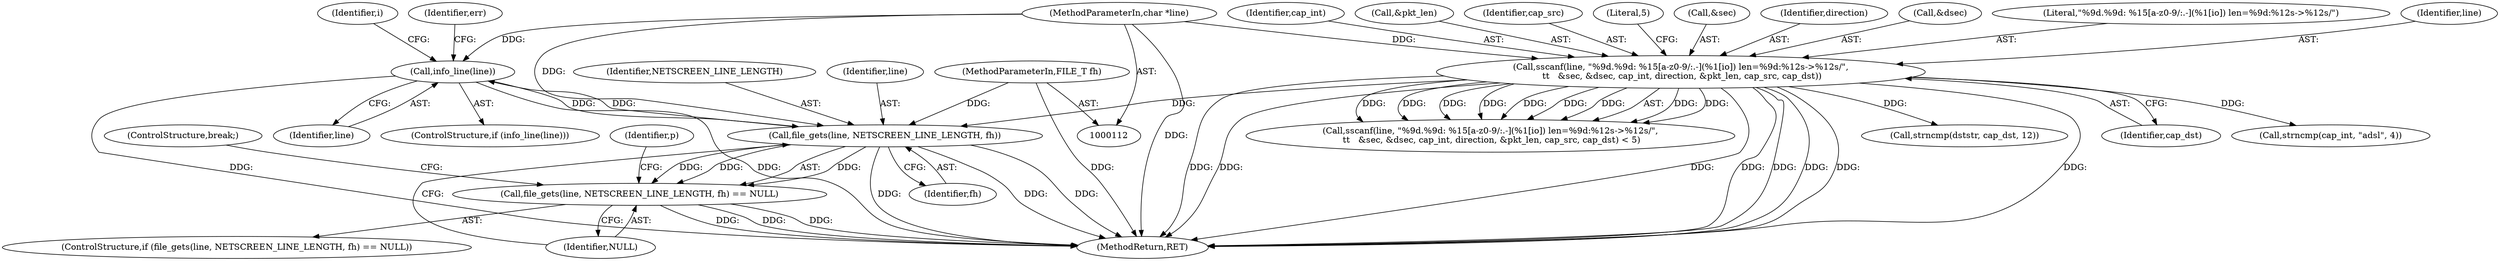 digraph "0_wireshark_11edc83b98a61e890d7bb01855389d40e984ea82@pointer" {
"1000289" [label="(Call,info_line(line))"];
"1000247" [label="(Call,file_gets(line, NETSCREEN_LINE_LENGTH, fh))"];
"1000289" [label="(Call,info_line(line))"];
"1000116" [label="(MethodParameterIn,char *line)"];
"1000153" [label="(Call,sscanf(line, \"%9d.%9d: %15[a-z0-9/:.-](%1[io]) len=%9d:%12s->%12s/\",\n \t\t   &sec, &dsec, cap_int, direction, &pkt_len, cap_src, cap_dst))"];
"1000113" [label="(MethodParameterIn,FILE_T fh)"];
"1000246" [label="(Call,file_gets(line, NETSCREEN_LINE_LENGTH, fh) == NULL)"];
"1000249" [label="(Identifier,NETSCREEN_LINE_LENGTH)"];
"1000116" [label="(MethodParameterIn,char *line)"];
"1000247" [label="(Call,file_gets(line, NETSCREEN_LINE_LENGTH, fh))"];
"1000303" [label="(Identifier,err)"];
"1000288" [label="(ControlStructure,if (info_line(line)))"];
"1000251" [label="(Identifier,NULL)"];
"1000295" [label="(Identifier,i)"];
"1000166" [label="(Literal,5)"];
"1000380" [label="(Call,strncmp(dststr, cap_dst, 12))"];
"1000253" [label="(ControlStructure,break;)"];
"1000256" [label="(Identifier,p)"];
"1000113" [label="(MethodParameterIn,FILE_T fh)"];
"1000422" [label="(MethodReturn,RET)"];
"1000156" [label="(Call,&sec)"];
"1000152" [label="(Call,sscanf(line, \"%9d.%9d: %15[a-z0-9/:.-](%1[io]) len=%9d:%12s->%12s/\",\n \t\t   &sec, &dsec, cap_int, direction, &pkt_len, cap_src, cap_dst) < 5)"];
"1000246" [label="(Call,file_gets(line, NETSCREEN_LINE_LENGTH, fh) == NULL)"];
"1000165" [label="(Identifier,cap_dst)"];
"1000350" [label="(Call,strncmp(cap_int, \"adsl\", 4))"];
"1000161" [label="(Identifier,direction)"];
"1000158" [label="(Call,&dsec)"];
"1000289" [label="(Call,info_line(line))"];
"1000245" [label="(ControlStructure,if (file_gets(line, NETSCREEN_LINE_LENGTH, fh) == NULL))"];
"1000250" [label="(Identifier,fh)"];
"1000155" [label="(Literal,\"%9d.%9d: %15[a-z0-9/:.-](%1[io]) len=%9d:%12s->%12s/\")"];
"1000154" [label="(Identifier,line)"];
"1000248" [label="(Identifier,line)"];
"1000160" [label="(Identifier,cap_int)"];
"1000162" [label="(Call,&pkt_len)"];
"1000164" [label="(Identifier,cap_src)"];
"1000153" [label="(Call,sscanf(line, \"%9d.%9d: %15[a-z0-9/:.-](%1[io]) len=%9d:%12s->%12s/\",\n \t\t   &sec, &dsec, cap_int, direction, &pkt_len, cap_src, cap_dst))"];
"1000290" [label="(Identifier,line)"];
"1000289" -> "1000288"  [label="AST: "];
"1000289" -> "1000290"  [label="CFG: "];
"1000290" -> "1000289"  [label="AST: "];
"1000295" -> "1000289"  [label="CFG: "];
"1000303" -> "1000289"  [label="CFG: "];
"1000289" -> "1000422"  [label="DDG: "];
"1000289" -> "1000422"  [label="DDG: "];
"1000289" -> "1000247"  [label="DDG: "];
"1000247" -> "1000289"  [label="DDG: "];
"1000116" -> "1000289"  [label="DDG: "];
"1000247" -> "1000246"  [label="AST: "];
"1000247" -> "1000250"  [label="CFG: "];
"1000248" -> "1000247"  [label="AST: "];
"1000249" -> "1000247"  [label="AST: "];
"1000250" -> "1000247"  [label="AST: "];
"1000251" -> "1000247"  [label="CFG: "];
"1000247" -> "1000422"  [label="DDG: "];
"1000247" -> "1000422"  [label="DDG: "];
"1000247" -> "1000422"  [label="DDG: "];
"1000247" -> "1000246"  [label="DDG: "];
"1000247" -> "1000246"  [label="DDG: "];
"1000247" -> "1000246"  [label="DDG: "];
"1000153" -> "1000247"  [label="DDG: "];
"1000116" -> "1000247"  [label="DDG: "];
"1000113" -> "1000247"  [label="DDG: "];
"1000116" -> "1000112"  [label="AST: "];
"1000116" -> "1000422"  [label="DDG: "];
"1000116" -> "1000153"  [label="DDG: "];
"1000153" -> "1000152"  [label="AST: "];
"1000153" -> "1000165"  [label="CFG: "];
"1000154" -> "1000153"  [label="AST: "];
"1000155" -> "1000153"  [label="AST: "];
"1000156" -> "1000153"  [label="AST: "];
"1000158" -> "1000153"  [label="AST: "];
"1000160" -> "1000153"  [label="AST: "];
"1000161" -> "1000153"  [label="AST: "];
"1000162" -> "1000153"  [label="AST: "];
"1000164" -> "1000153"  [label="AST: "];
"1000165" -> "1000153"  [label="AST: "];
"1000166" -> "1000153"  [label="CFG: "];
"1000153" -> "1000422"  [label="DDG: "];
"1000153" -> "1000422"  [label="DDG: "];
"1000153" -> "1000422"  [label="DDG: "];
"1000153" -> "1000422"  [label="DDG: "];
"1000153" -> "1000422"  [label="DDG: "];
"1000153" -> "1000422"  [label="DDG: "];
"1000153" -> "1000422"  [label="DDG: "];
"1000153" -> "1000422"  [label="DDG: "];
"1000153" -> "1000152"  [label="DDG: "];
"1000153" -> "1000152"  [label="DDG: "];
"1000153" -> "1000152"  [label="DDG: "];
"1000153" -> "1000152"  [label="DDG: "];
"1000153" -> "1000152"  [label="DDG: "];
"1000153" -> "1000152"  [label="DDG: "];
"1000153" -> "1000152"  [label="DDG: "];
"1000153" -> "1000152"  [label="DDG: "];
"1000153" -> "1000152"  [label="DDG: "];
"1000153" -> "1000350"  [label="DDG: "];
"1000153" -> "1000380"  [label="DDG: "];
"1000113" -> "1000112"  [label="AST: "];
"1000113" -> "1000422"  [label="DDG: "];
"1000246" -> "1000245"  [label="AST: "];
"1000246" -> "1000251"  [label="CFG: "];
"1000251" -> "1000246"  [label="AST: "];
"1000253" -> "1000246"  [label="CFG: "];
"1000256" -> "1000246"  [label="CFG: "];
"1000246" -> "1000422"  [label="DDG: "];
"1000246" -> "1000422"  [label="DDG: "];
"1000246" -> "1000422"  [label="DDG: "];
}
